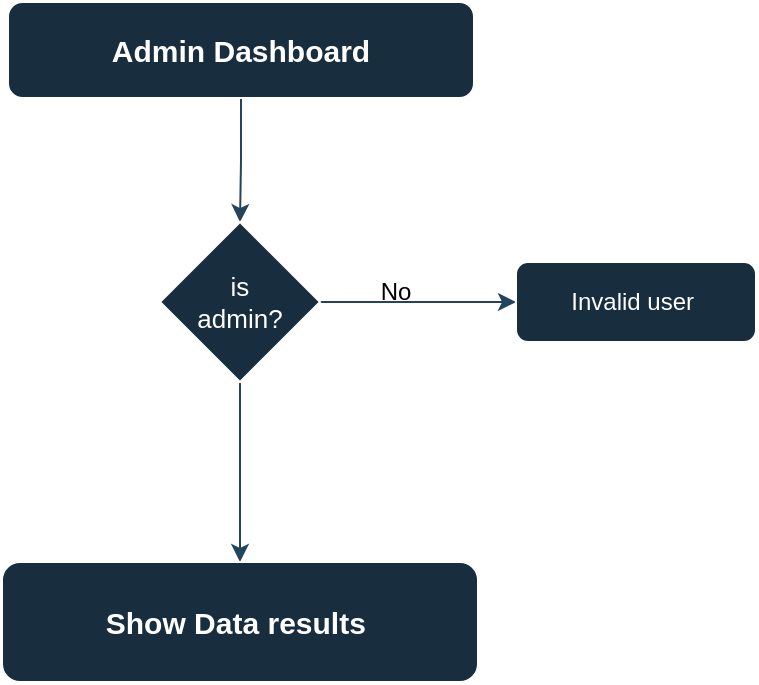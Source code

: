 <mxfile version="22.0.6" type="device">
  <diagram id="C5RBs43oDa-KdzZeNtuy" name="Page-1">
    <mxGraphModel dx="880" dy="490" grid="1" gridSize="10" guides="1" tooltips="1" connect="1" arrows="1" fold="1" page="1" pageScale="1" pageWidth="827" pageHeight="1169" math="0" shadow="0">
      <root>
        <mxCell id="WIyWlLk6GJQsqaUBKTNV-0" />
        <mxCell id="WIyWlLk6GJQsqaUBKTNV-1" parent="WIyWlLk6GJQsqaUBKTNV-0" />
        <mxCell id="3z_3POOQwJ5IzKJF5SnH-246" value="" style="edgeStyle=orthogonalEdgeStyle;rounded=0;orthogonalLoop=1;jettySize=auto;html=1;strokeColor=#23445D;" edge="1" parent="WIyWlLk6GJQsqaUBKTNV-1" source="3z_3POOQwJ5IzKJF5SnH-247" target="3z_3POOQwJ5IzKJF5SnH-251">
          <mxGeometry relative="1" as="geometry" />
        </mxCell>
        <mxCell id="3z_3POOQwJ5IzKJF5SnH-247" value="Admin Dashboard" style="rounded=1;whiteSpace=wrap;html=1;fontSize=15;glass=0;strokeWidth=1;shadow=0;labelBackgroundColor=none;fillColor=#182E3E;strokeColor=#FFFFFF;fontColor=#FFFFFF;fontStyle=1" vertex="1" parent="WIyWlLk6GJQsqaUBKTNV-1">
          <mxGeometry x="296" y="108" width="233" height="48" as="geometry" />
        </mxCell>
        <mxCell id="3z_3POOQwJ5IzKJF5SnH-248" value="" style="edgeStyle=orthogonalEdgeStyle;rounded=0;orthogonalLoop=1;jettySize=auto;html=1;strokeColor=#23445D;" edge="1" parent="WIyWlLk6GJQsqaUBKTNV-1">
          <mxGeometry relative="1" as="geometry">
            <mxPoint x="452" y="258" as="sourcePoint" />
            <mxPoint x="550" y="258" as="targetPoint" />
          </mxGeometry>
        </mxCell>
        <mxCell id="3z_3POOQwJ5IzKJF5SnH-249" value="Invalid user&amp;nbsp;" style="rounded=1;whiteSpace=wrap;html=1;strokeColor=#FFFFFF;fontColor=#FFFFFF;fillColor=#182E3E;" vertex="1" parent="WIyWlLk6GJQsqaUBKTNV-1">
          <mxGeometry x="550" y="238" width="120" height="40" as="geometry" />
        </mxCell>
        <mxCell id="3z_3POOQwJ5IzKJF5SnH-274" value="" style="edgeStyle=orthogonalEdgeStyle;rounded=0;orthogonalLoop=1;jettySize=auto;html=1;strokeColor=#23445D;" edge="1" parent="WIyWlLk6GJQsqaUBKTNV-1" source="3z_3POOQwJ5IzKJF5SnH-251" target="3z_3POOQwJ5IzKJF5SnH-273">
          <mxGeometry relative="1" as="geometry" />
        </mxCell>
        <mxCell id="3z_3POOQwJ5IzKJF5SnH-251" value="is &lt;br&gt;admin?" style="rhombus;whiteSpace=wrap;html=1;strokeColor=#FFFFFF;fontColor=#FFFFFF;fillColor=#182E3E;fontSize=13;" vertex="1" parent="WIyWlLk6GJQsqaUBKTNV-1">
          <mxGeometry x="372" y="218" width="80" height="80" as="geometry" />
        </mxCell>
        <mxCell id="3z_3POOQwJ5IzKJF5SnH-252" value="No" style="text;html=1;strokeColor=none;fillColor=none;align=center;verticalAlign=middle;whiteSpace=wrap;rounded=0;fontColor=default;" vertex="1" parent="WIyWlLk6GJQsqaUBKTNV-1">
          <mxGeometry x="460" y="238" width="60" height="30" as="geometry" />
        </mxCell>
        <mxCell id="3z_3POOQwJ5IzKJF5SnH-273" value="Show Data results&amp;nbsp;" style="rounded=1;whiteSpace=wrap;html=1;fontSize=15;fillColor=#182E3E;strokeColor=#FFFFFF;fontColor=#FFFFFF;fontStyle=1" vertex="1" parent="WIyWlLk6GJQsqaUBKTNV-1">
          <mxGeometry x="293" y="388" width="238" height="60" as="geometry" />
        </mxCell>
      </root>
    </mxGraphModel>
  </diagram>
</mxfile>
